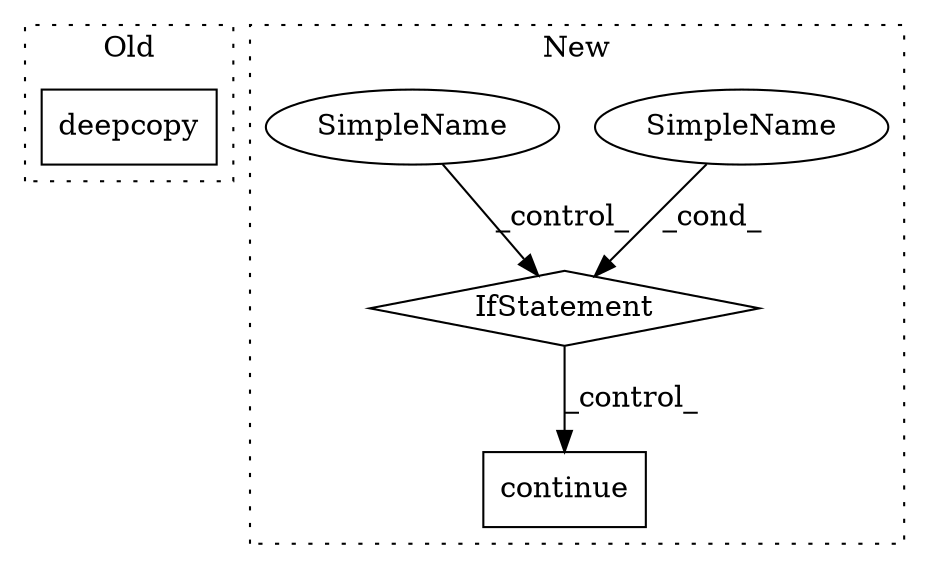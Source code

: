 digraph G {
subgraph cluster0 {
1 [label="deepcopy" a="32" s="1071,1099" l="9,1" shape="box"];
label = "Old";
style="dotted";
}
subgraph cluster1 {
2 [label="continue" a="18" s="1146" l="9" shape="box"];
3 [label="SimpleName" a="42" s="" l="" shape="ellipse"];
4 [label="IfStatement" a="25" s="1112,1134" l="4,2" shape="diamond"];
5 [label="SimpleName" a="42" s="1074" l="4" shape="ellipse"];
label = "New";
style="dotted";
}
3 -> 4 [label="_cond_"];
4 -> 2 [label="_control_"];
5 -> 4 [label="_control_"];
}